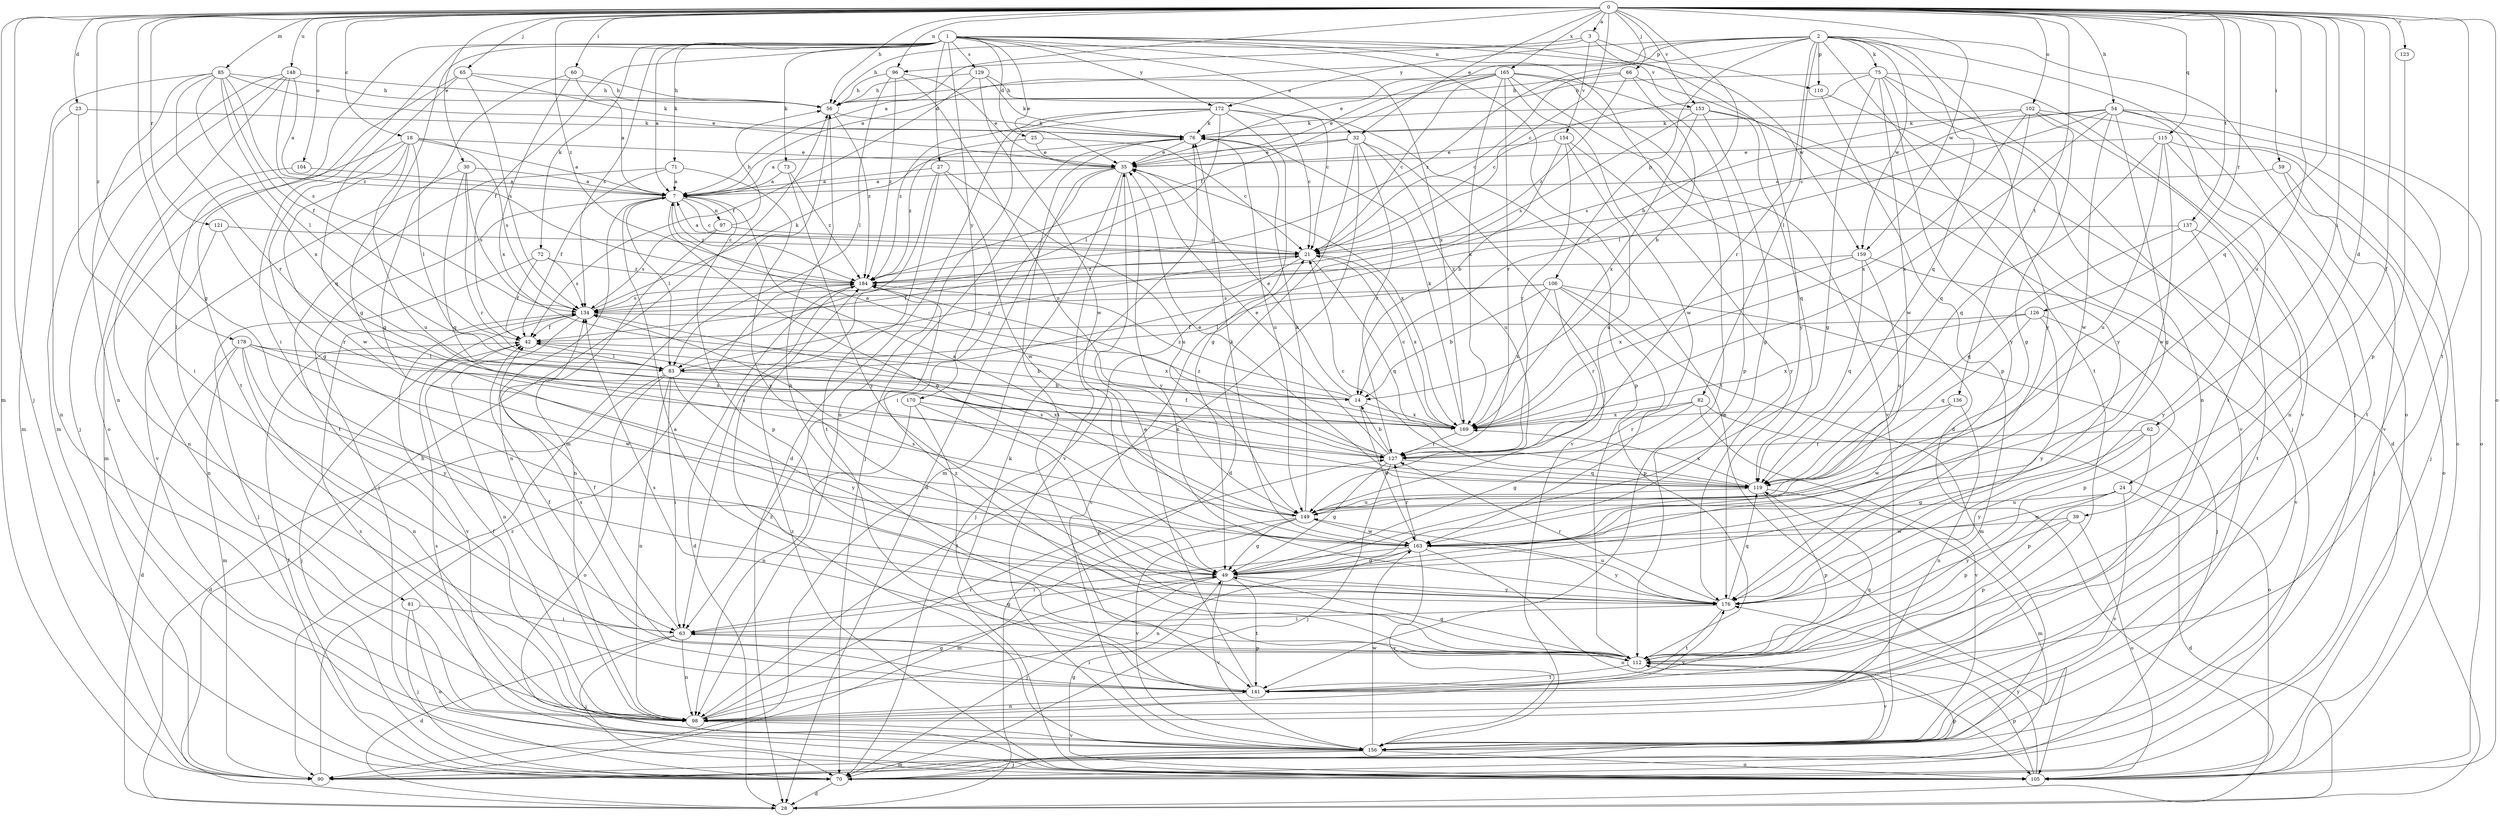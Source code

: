 strict digraph  {
0;
1;
2;
3;
7;
14;
18;
21;
23;
24;
25;
27;
28;
30;
32;
35;
39;
42;
49;
54;
56;
59;
60;
62;
63;
65;
66;
70;
71;
72;
73;
75;
76;
81;
82;
83;
85;
90;
96;
97;
98;
102;
104;
105;
106;
110;
112;
115;
119;
121;
123;
126;
127;
129;
134;
136;
137;
141;
148;
149;
153;
154;
156;
159;
163;
165;
169;
170;
172;
176;
178;
184;
0 -> 3  [label=a];
0 -> 7  [label=a];
0 -> 14  [label=b];
0 -> 18  [label=c];
0 -> 21  [label=c];
0 -> 23  [label=d];
0 -> 24  [label=d];
0 -> 30  [label=e];
0 -> 32  [label=e];
0 -> 39  [label=f];
0 -> 49  [label=g];
0 -> 54  [label=h];
0 -> 56  [label=h];
0 -> 59  [label=i];
0 -> 60  [label=i];
0 -> 62  [label=i];
0 -> 65  [label=j];
0 -> 66  [label=j];
0 -> 70  [label=j];
0 -> 85  [label=m];
0 -> 90  [label=m];
0 -> 96  [label=n];
0 -> 102  [label=o];
0 -> 104  [label=o];
0 -> 105  [label=o];
0 -> 115  [label=q];
0 -> 119  [label=q];
0 -> 121  [label=r];
0 -> 123  [label=r];
0 -> 126  [label=r];
0 -> 136  [label=t];
0 -> 137  [label=t];
0 -> 141  [label=t];
0 -> 148  [label=u];
0 -> 149  [label=u];
0 -> 153  [label=v];
0 -> 159  [label=w];
0 -> 165  [label=x];
0 -> 178  [label=z];
0 -> 184  [label=z];
1 -> 7  [label=a];
1 -> 25  [label=d];
1 -> 27  [label=d];
1 -> 28  [label=d];
1 -> 32  [label=e];
1 -> 35  [label=e];
1 -> 42  [label=f];
1 -> 49  [label=g];
1 -> 63  [label=i];
1 -> 71  [label=k];
1 -> 72  [label=k];
1 -> 73  [label=k];
1 -> 81  [label=l];
1 -> 105  [label=o];
1 -> 129  [label=s];
1 -> 134  [label=s];
1 -> 153  [label=v];
1 -> 159  [label=w];
1 -> 169  [label=x];
1 -> 170  [label=y];
1 -> 172  [label=y];
2 -> 7  [label=a];
2 -> 35  [label=e];
2 -> 70  [label=j];
2 -> 75  [label=k];
2 -> 82  [label=l];
2 -> 105  [label=o];
2 -> 106  [label=p];
2 -> 110  [label=p];
2 -> 119  [label=q];
2 -> 127  [label=r];
2 -> 141  [label=t];
2 -> 159  [label=w];
2 -> 172  [label=y];
2 -> 176  [label=y];
2 -> 184  [label=z];
3 -> 56  [label=h];
3 -> 96  [label=n];
3 -> 110  [label=p];
3 -> 154  [label=v];
3 -> 176  [label=y];
7 -> 21  [label=c];
7 -> 49  [label=g];
7 -> 70  [label=j];
7 -> 83  [label=l];
7 -> 97  [label=n];
7 -> 98  [label=n];
7 -> 112  [label=p];
7 -> 184  [label=z];
14 -> 7  [label=a];
14 -> 35  [label=e];
14 -> 163  [label=w];
14 -> 169  [label=x];
14 -> 184  [label=z];
18 -> 7  [label=a];
18 -> 35  [label=e];
18 -> 49  [label=g];
18 -> 83  [label=l];
18 -> 90  [label=m];
18 -> 134  [label=s];
18 -> 149  [label=u];
18 -> 163  [label=w];
21 -> 7  [label=a];
21 -> 42  [label=f];
21 -> 70  [label=j];
21 -> 119  [label=q];
21 -> 169  [label=x];
21 -> 184  [label=z];
23 -> 63  [label=i];
23 -> 76  [label=k];
23 -> 98  [label=n];
24 -> 28  [label=d];
24 -> 112  [label=p];
24 -> 149  [label=u];
24 -> 156  [label=v];
24 -> 163  [label=w];
25 -> 21  [label=c];
25 -> 35  [label=e];
25 -> 184  [label=z];
27 -> 7  [label=a];
27 -> 63  [label=i];
27 -> 141  [label=t];
27 -> 149  [label=u];
27 -> 163  [label=w];
28 -> 56  [label=h];
30 -> 7  [label=a];
30 -> 119  [label=q];
30 -> 127  [label=r];
30 -> 134  [label=s];
30 -> 156  [label=v];
32 -> 7  [label=a];
32 -> 28  [label=d];
32 -> 35  [label=e];
32 -> 98  [label=n];
32 -> 127  [label=r];
32 -> 149  [label=u];
32 -> 156  [label=v];
35 -> 7  [label=a];
35 -> 28  [label=d];
35 -> 63  [label=i];
35 -> 90  [label=m];
35 -> 156  [label=v];
35 -> 169  [label=x];
35 -> 176  [label=y];
39 -> 105  [label=o];
39 -> 112  [label=p];
39 -> 163  [label=w];
39 -> 176  [label=y];
42 -> 14  [label=b];
42 -> 70  [label=j];
42 -> 83  [label=l];
49 -> 70  [label=j];
49 -> 134  [label=s];
49 -> 141  [label=t];
49 -> 156  [label=v];
49 -> 176  [label=y];
54 -> 21  [label=c];
54 -> 49  [label=g];
54 -> 76  [label=k];
54 -> 83  [label=l];
54 -> 105  [label=o];
54 -> 141  [label=t];
54 -> 156  [label=v];
54 -> 163  [label=w];
54 -> 169  [label=x];
56 -> 76  [label=k];
56 -> 90  [label=m];
56 -> 184  [label=z];
59 -> 7  [label=a];
59 -> 70  [label=j];
59 -> 105  [label=o];
60 -> 7  [label=a];
60 -> 49  [label=g];
60 -> 56  [label=h];
60 -> 169  [label=x];
62 -> 49  [label=g];
62 -> 112  [label=p];
62 -> 127  [label=r];
62 -> 176  [label=y];
63 -> 28  [label=d];
63 -> 42  [label=f];
63 -> 49  [label=g];
63 -> 70  [label=j];
63 -> 98  [label=n];
63 -> 112  [label=p];
65 -> 56  [label=h];
65 -> 76  [label=k];
65 -> 119  [label=q];
65 -> 134  [label=s];
65 -> 141  [label=t];
66 -> 14  [label=b];
66 -> 21  [label=c];
66 -> 56  [label=h];
66 -> 176  [label=y];
66 -> 184  [label=z];
70 -> 28  [label=d];
70 -> 42  [label=f];
71 -> 7  [label=a];
71 -> 42  [label=f];
71 -> 141  [label=t];
71 -> 176  [label=y];
72 -> 42  [label=f];
72 -> 70  [label=j];
72 -> 134  [label=s];
72 -> 184  [label=z];
73 -> 7  [label=a];
73 -> 176  [label=y];
73 -> 184  [label=z];
75 -> 21  [label=c];
75 -> 49  [label=g];
75 -> 56  [label=h];
75 -> 70  [label=j];
75 -> 98  [label=n];
75 -> 156  [label=v];
75 -> 163  [label=w];
75 -> 176  [label=y];
76 -> 35  [label=e];
76 -> 70  [label=j];
76 -> 141  [label=t];
76 -> 149  [label=u];
81 -> 63  [label=i];
81 -> 70  [label=j];
81 -> 105  [label=o];
82 -> 49  [label=g];
82 -> 105  [label=o];
82 -> 127  [label=r];
82 -> 156  [label=v];
82 -> 169  [label=x];
83 -> 14  [label=b];
83 -> 21  [label=c];
83 -> 28  [label=d];
83 -> 63  [label=i];
83 -> 98  [label=n];
83 -> 105  [label=o];
83 -> 176  [label=y];
85 -> 35  [label=e];
85 -> 42  [label=f];
85 -> 56  [label=h];
85 -> 83  [label=l];
85 -> 90  [label=m];
85 -> 98  [label=n];
85 -> 127  [label=r];
85 -> 134  [label=s];
85 -> 169  [label=x];
90 -> 112  [label=p];
90 -> 184  [label=z];
96 -> 35  [label=e];
96 -> 56  [label=h];
96 -> 83  [label=l];
96 -> 149  [label=u];
96 -> 184  [label=z];
97 -> 21  [label=c];
97 -> 56  [label=h];
97 -> 98  [label=n];
97 -> 134  [label=s];
98 -> 42  [label=f];
98 -> 49  [label=g];
98 -> 127  [label=r];
98 -> 156  [label=v];
98 -> 176  [label=y];
102 -> 49  [label=g];
102 -> 76  [label=k];
102 -> 98  [label=n];
102 -> 105  [label=o];
102 -> 119  [label=q];
102 -> 134  [label=s];
102 -> 169  [label=x];
104 -> 7  [label=a];
104 -> 98  [label=n];
105 -> 49  [label=g];
105 -> 76  [label=k];
105 -> 112  [label=p];
105 -> 134  [label=s];
105 -> 176  [label=y];
105 -> 184  [label=z];
106 -> 14  [label=b];
106 -> 70  [label=j];
106 -> 83  [label=l];
106 -> 90  [label=m];
106 -> 112  [label=p];
106 -> 127  [label=r];
106 -> 134  [label=s];
106 -> 169  [label=x];
110 -> 28  [label=d];
110 -> 112  [label=p];
112 -> 7  [label=a];
112 -> 42  [label=f];
112 -> 49  [label=g];
112 -> 56  [label=h];
112 -> 134  [label=s];
112 -> 141  [label=t];
112 -> 156  [label=v];
112 -> 184  [label=z];
115 -> 35  [label=e];
115 -> 70  [label=j];
115 -> 119  [label=q];
115 -> 141  [label=t];
115 -> 149  [label=u];
115 -> 163  [label=w];
119 -> 21  [label=c];
119 -> 35  [label=e];
119 -> 90  [label=m];
119 -> 112  [label=p];
119 -> 149  [label=u];
119 -> 169  [label=x];
121 -> 21  [label=c];
121 -> 98  [label=n];
121 -> 127  [label=r];
123 -> 112  [label=p];
126 -> 42  [label=f];
126 -> 112  [label=p];
126 -> 119  [label=q];
126 -> 169  [label=x];
126 -> 176  [label=y];
127 -> 14  [label=b];
127 -> 35  [label=e];
127 -> 42  [label=f];
127 -> 49  [label=g];
127 -> 70  [label=j];
127 -> 119  [label=q];
127 -> 184  [label=z];
129 -> 21  [label=c];
129 -> 42  [label=f];
129 -> 56  [label=h];
129 -> 76  [label=k];
129 -> 163  [label=w];
134 -> 42  [label=f];
134 -> 76  [label=k];
134 -> 98  [label=n];
134 -> 156  [label=v];
134 -> 169  [label=x];
136 -> 98  [label=n];
136 -> 163  [label=w];
136 -> 169  [label=x];
137 -> 21  [label=c];
137 -> 119  [label=q];
137 -> 141  [label=t];
137 -> 176  [label=y];
141 -> 35  [label=e];
141 -> 63  [label=i];
141 -> 98  [label=n];
141 -> 119  [label=q];
141 -> 134  [label=s];
148 -> 7  [label=a];
148 -> 56  [label=h];
148 -> 70  [label=j];
148 -> 90  [label=m];
148 -> 105  [label=o];
148 -> 184  [label=z];
149 -> 7  [label=a];
149 -> 49  [label=g];
149 -> 76  [label=k];
149 -> 90  [label=m];
149 -> 134  [label=s];
149 -> 156  [label=v];
149 -> 163  [label=w];
153 -> 49  [label=g];
153 -> 76  [label=k];
153 -> 119  [label=q];
153 -> 134  [label=s];
153 -> 156  [label=v];
153 -> 169  [label=x];
154 -> 14  [label=b];
154 -> 35  [label=e];
154 -> 127  [label=r];
154 -> 149  [label=u];
154 -> 176  [label=y];
156 -> 21  [label=c];
156 -> 70  [label=j];
156 -> 90  [label=m];
156 -> 105  [label=o];
156 -> 134  [label=s];
156 -> 163  [label=w];
156 -> 184  [label=z];
159 -> 119  [label=q];
159 -> 149  [label=u];
159 -> 156  [label=v];
159 -> 169  [label=x];
159 -> 184  [label=z];
163 -> 49  [label=g];
163 -> 63  [label=i];
163 -> 76  [label=k];
163 -> 98  [label=n];
163 -> 105  [label=o];
163 -> 127  [label=r];
163 -> 156  [label=v];
163 -> 176  [label=y];
165 -> 21  [label=c];
165 -> 35  [label=e];
165 -> 56  [label=h];
165 -> 112  [label=p];
165 -> 127  [label=r];
165 -> 141  [label=t];
165 -> 156  [label=v];
165 -> 163  [label=w];
165 -> 169  [label=x];
165 -> 184  [label=f];
169 -> 21  [label=c];
169 -> 76  [label=k];
169 -> 127  [label=r];
170 -> 98  [label=n];
170 -> 112  [label=p];
170 -> 141  [label=t];
170 -> 169  [label=x];
172 -> 21  [label=c];
172 -> 28  [label=d];
172 -> 49  [label=g];
172 -> 76  [label=k];
172 -> 83  [label=l];
172 -> 98  [label=n];
172 -> 112  [label=p];
172 -> 184  [label=z];
176 -> 63  [label=i];
176 -> 119  [label=q];
176 -> 127  [label=r];
176 -> 141  [label=t];
176 -> 149  [label=u];
178 -> 28  [label=d];
178 -> 83  [label=l];
178 -> 90  [label=m];
178 -> 98  [label=n];
178 -> 163  [label=w];
178 -> 169  [label=x];
178 -> 176  [label=y];
184 -> 28  [label=d];
184 -> 134  [label=s];
}
